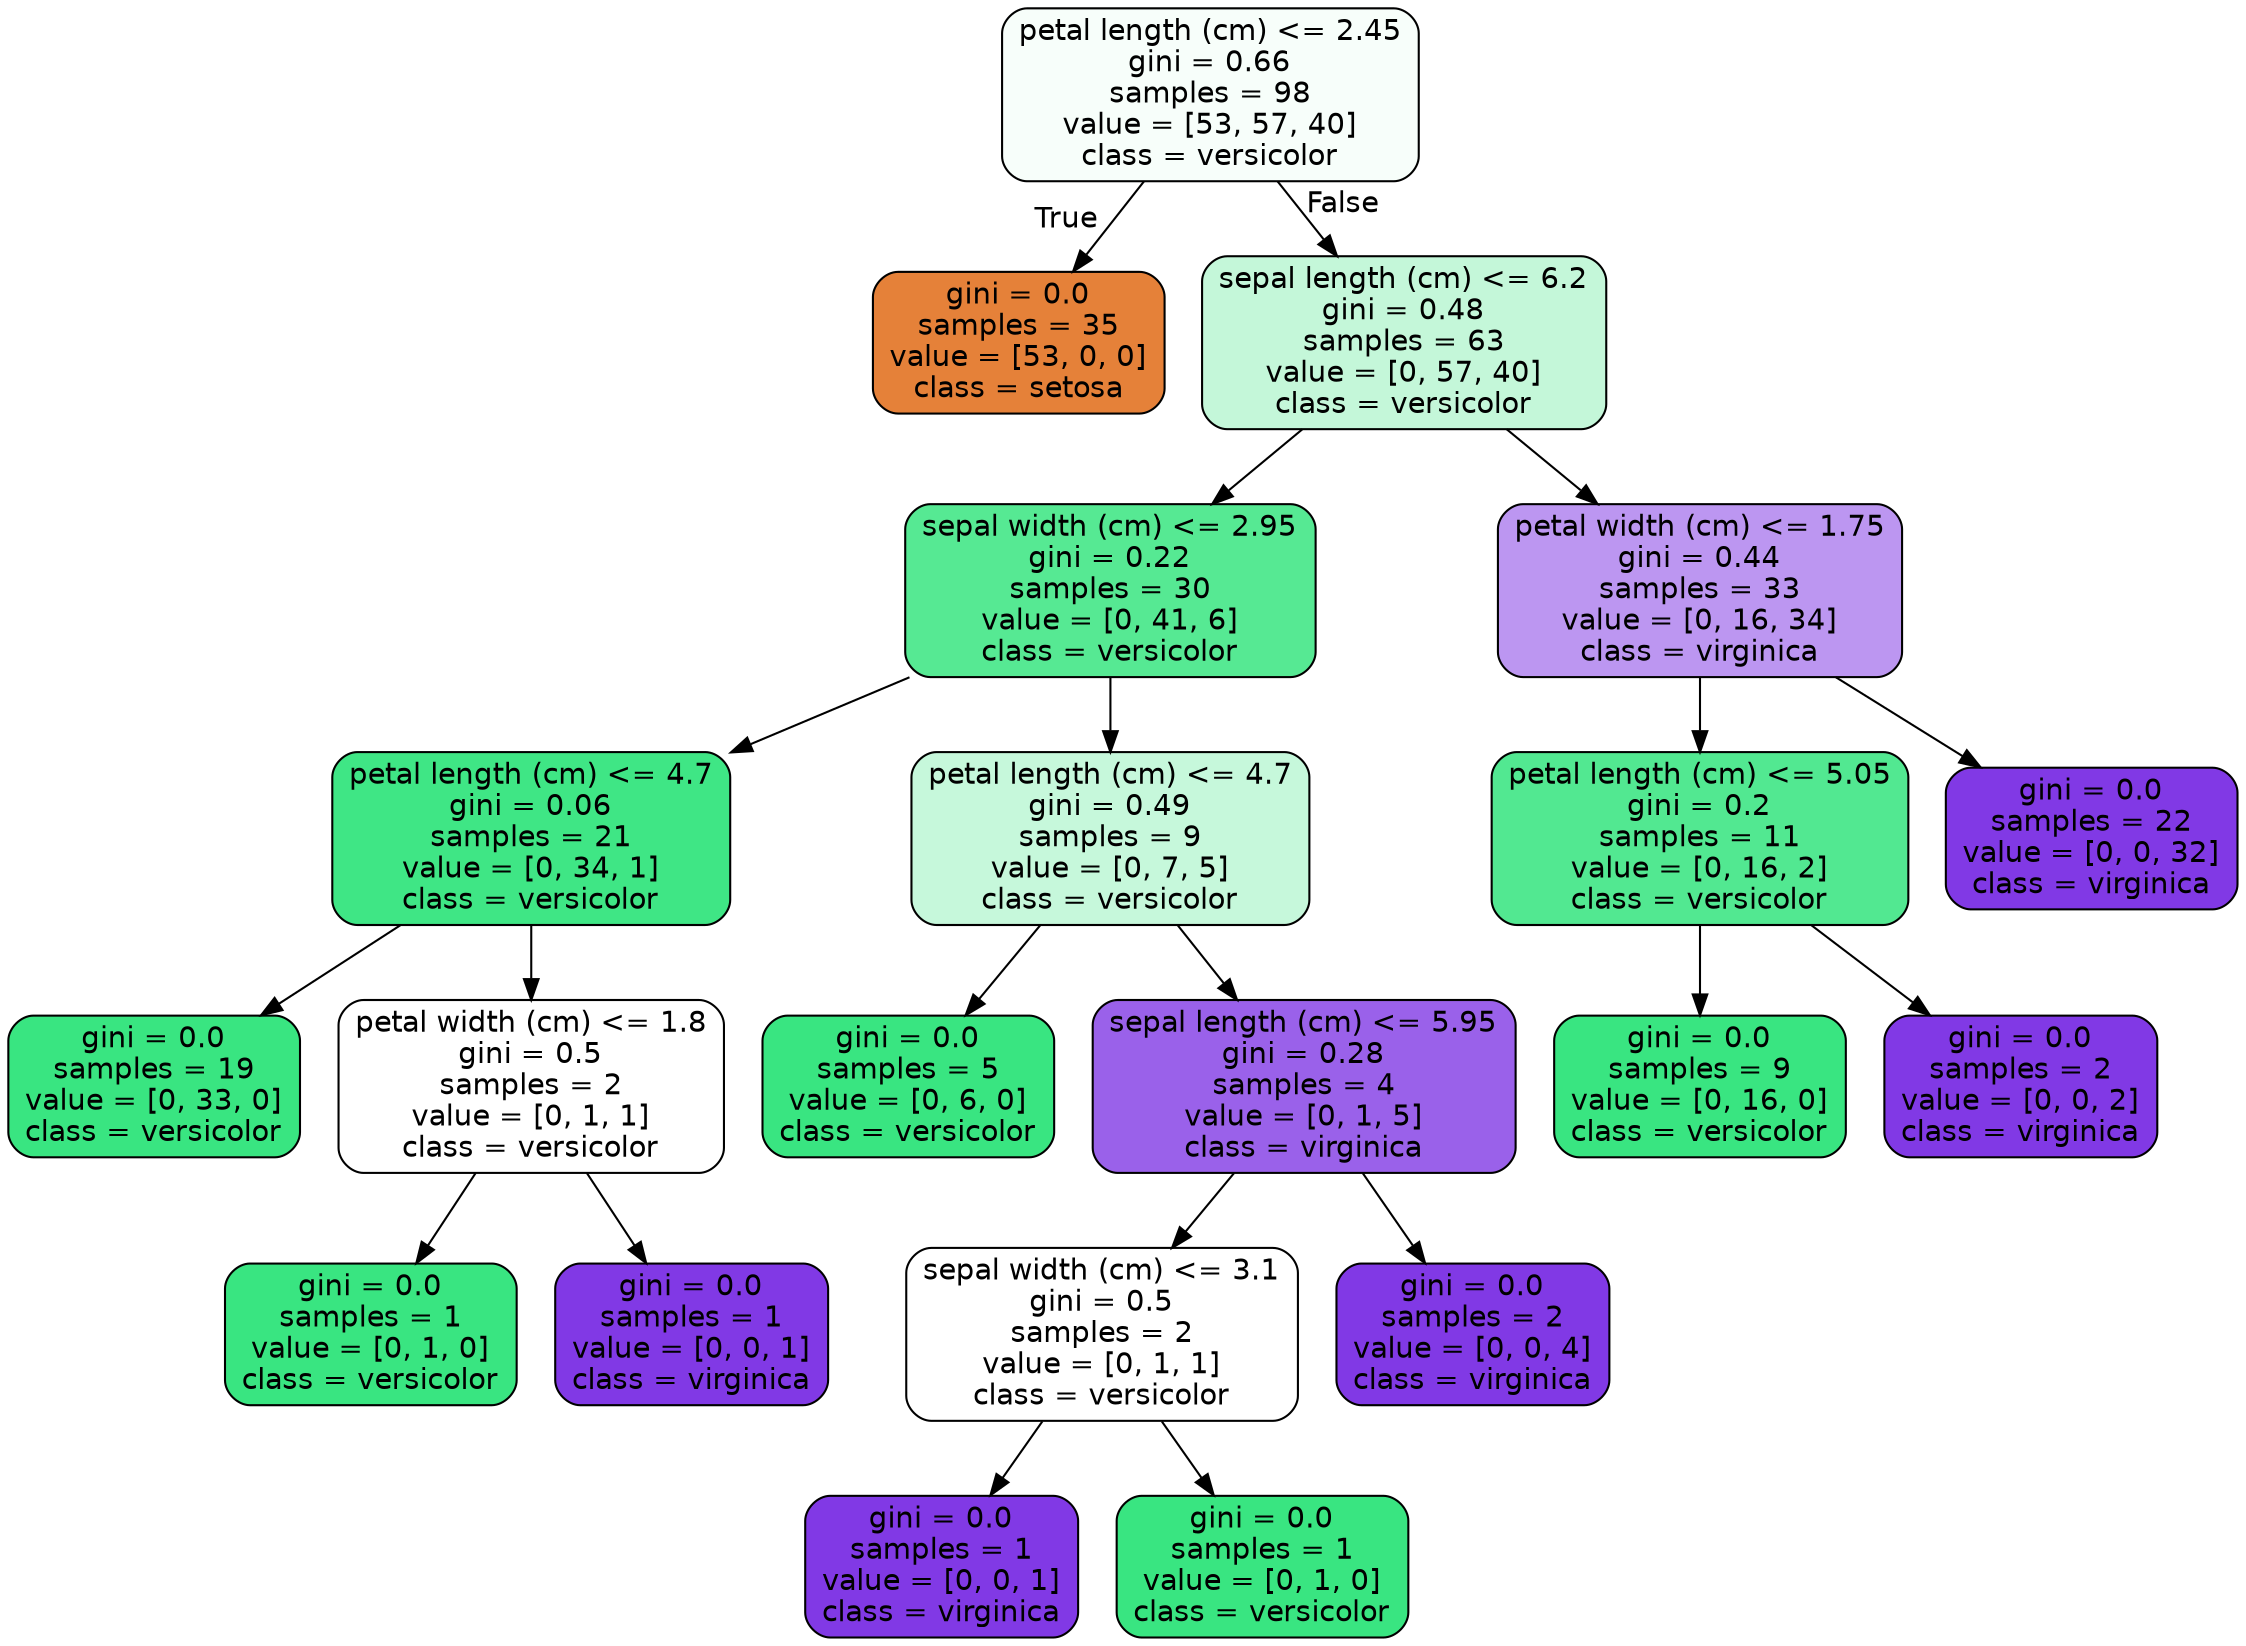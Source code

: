 digraph Tree {
node [shape=box, style="filled, rounded", color="black", fontname="helvetica"] ;
edge [fontname="helvetica"] ;
0 [label="petal length (cm) <= 2.45\ngini = 0.66\nsamples = 98\nvalue = [53, 57, 40]\nclass = versicolor", fillcolor="#f7fefa"] ;
1 [label="gini = 0.0\nsamples = 35\nvalue = [53, 0, 0]\nclass = setosa", fillcolor="#e58139"] ;
0 -> 1 [labeldistance=2.5, labelangle=45, headlabel="True"] ;
2 [label="sepal length (cm) <= 6.2\ngini = 0.48\nsamples = 63\nvalue = [0, 57, 40]\nclass = versicolor", fillcolor="#c4f7d9"] ;
0 -> 2 [labeldistance=2.5, labelangle=-45, headlabel="False"] ;
3 [label="sepal width (cm) <= 2.95\ngini = 0.22\nsamples = 30\nvalue = [0, 41, 6]\nclass = versicolor", fillcolor="#56e993"] ;
2 -> 3 ;
4 [label="petal length (cm) <= 4.7\ngini = 0.06\nsamples = 21\nvalue = [0, 34, 1]\nclass = versicolor", fillcolor="#3fe685"] ;
3 -> 4 ;
5 [label="gini = 0.0\nsamples = 19\nvalue = [0, 33, 0]\nclass = versicolor", fillcolor="#39e581"] ;
4 -> 5 ;
6 [label="petal width (cm) <= 1.8\ngini = 0.5\nsamples = 2\nvalue = [0, 1, 1]\nclass = versicolor", fillcolor="#ffffff"] ;
4 -> 6 ;
7 [label="gini = 0.0\nsamples = 1\nvalue = [0, 1, 0]\nclass = versicolor", fillcolor="#39e581"] ;
6 -> 7 ;
8 [label="gini = 0.0\nsamples = 1\nvalue = [0, 0, 1]\nclass = virginica", fillcolor="#8139e5"] ;
6 -> 8 ;
9 [label="petal length (cm) <= 4.7\ngini = 0.49\nsamples = 9\nvalue = [0, 7, 5]\nclass = versicolor", fillcolor="#c6f8db"] ;
3 -> 9 ;
10 [label="gini = 0.0\nsamples = 5\nvalue = [0, 6, 0]\nclass = versicolor", fillcolor="#39e581"] ;
9 -> 10 ;
11 [label="sepal length (cm) <= 5.95\ngini = 0.28\nsamples = 4\nvalue = [0, 1, 5]\nclass = virginica", fillcolor="#9a61ea"] ;
9 -> 11 ;
12 [label="sepal width (cm) <= 3.1\ngini = 0.5\nsamples = 2\nvalue = [0, 1, 1]\nclass = versicolor", fillcolor="#ffffff"] ;
11 -> 12 ;
13 [label="gini = 0.0\nsamples = 1\nvalue = [0, 0, 1]\nclass = virginica", fillcolor="#8139e5"] ;
12 -> 13 ;
14 [label="gini = 0.0\nsamples = 1\nvalue = [0, 1, 0]\nclass = versicolor", fillcolor="#39e581"] ;
12 -> 14 ;
15 [label="gini = 0.0\nsamples = 2\nvalue = [0, 0, 4]\nclass = virginica", fillcolor="#8139e5"] ;
11 -> 15 ;
16 [label="petal width (cm) <= 1.75\ngini = 0.44\nsamples = 33\nvalue = [0, 16, 34]\nclass = virginica", fillcolor="#bc96f1"] ;
2 -> 16 ;
17 [label="petal length (cm) <= 5.05\ngini = 0.2\nsamples = 11\nvalue = [0, 16, 2]\nclass = versicolor", fillcolor="#52e891"] ;
16 -> 17 ;
18 [label="gini = 0.0\nsamples = 9\nvalue = [0, 16, 0]\nclass = versicolor", fillcolor="#39e581"] ;
17 -> 18 ;
19 [label="gini = 0.0\nsamples = 2\nvalue = [0, 0, 2]\nclass = virginica", fillcolor="#8139e5"] ;
17 -> 19 ;
20 [label="gini = 0.0\nsamples = 22\nvalue = [0, 0, 32]\nclass = virginica", fillcolor="#8139e5"] ;
16 -> 20 ;
}